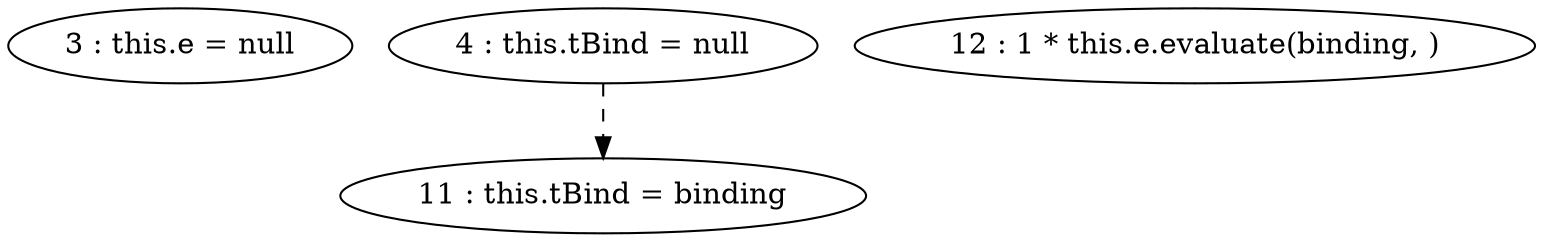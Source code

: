 digraph G {
"3 : this.e = null"
"4 : this.tBind = null"
"4 : this.tBind = null" -> "11 : this.tBind = binding" [style=dashed]
"11 : this.tBind = binding"
"12 : 1 * this.e.evaluate(binding, )"
}